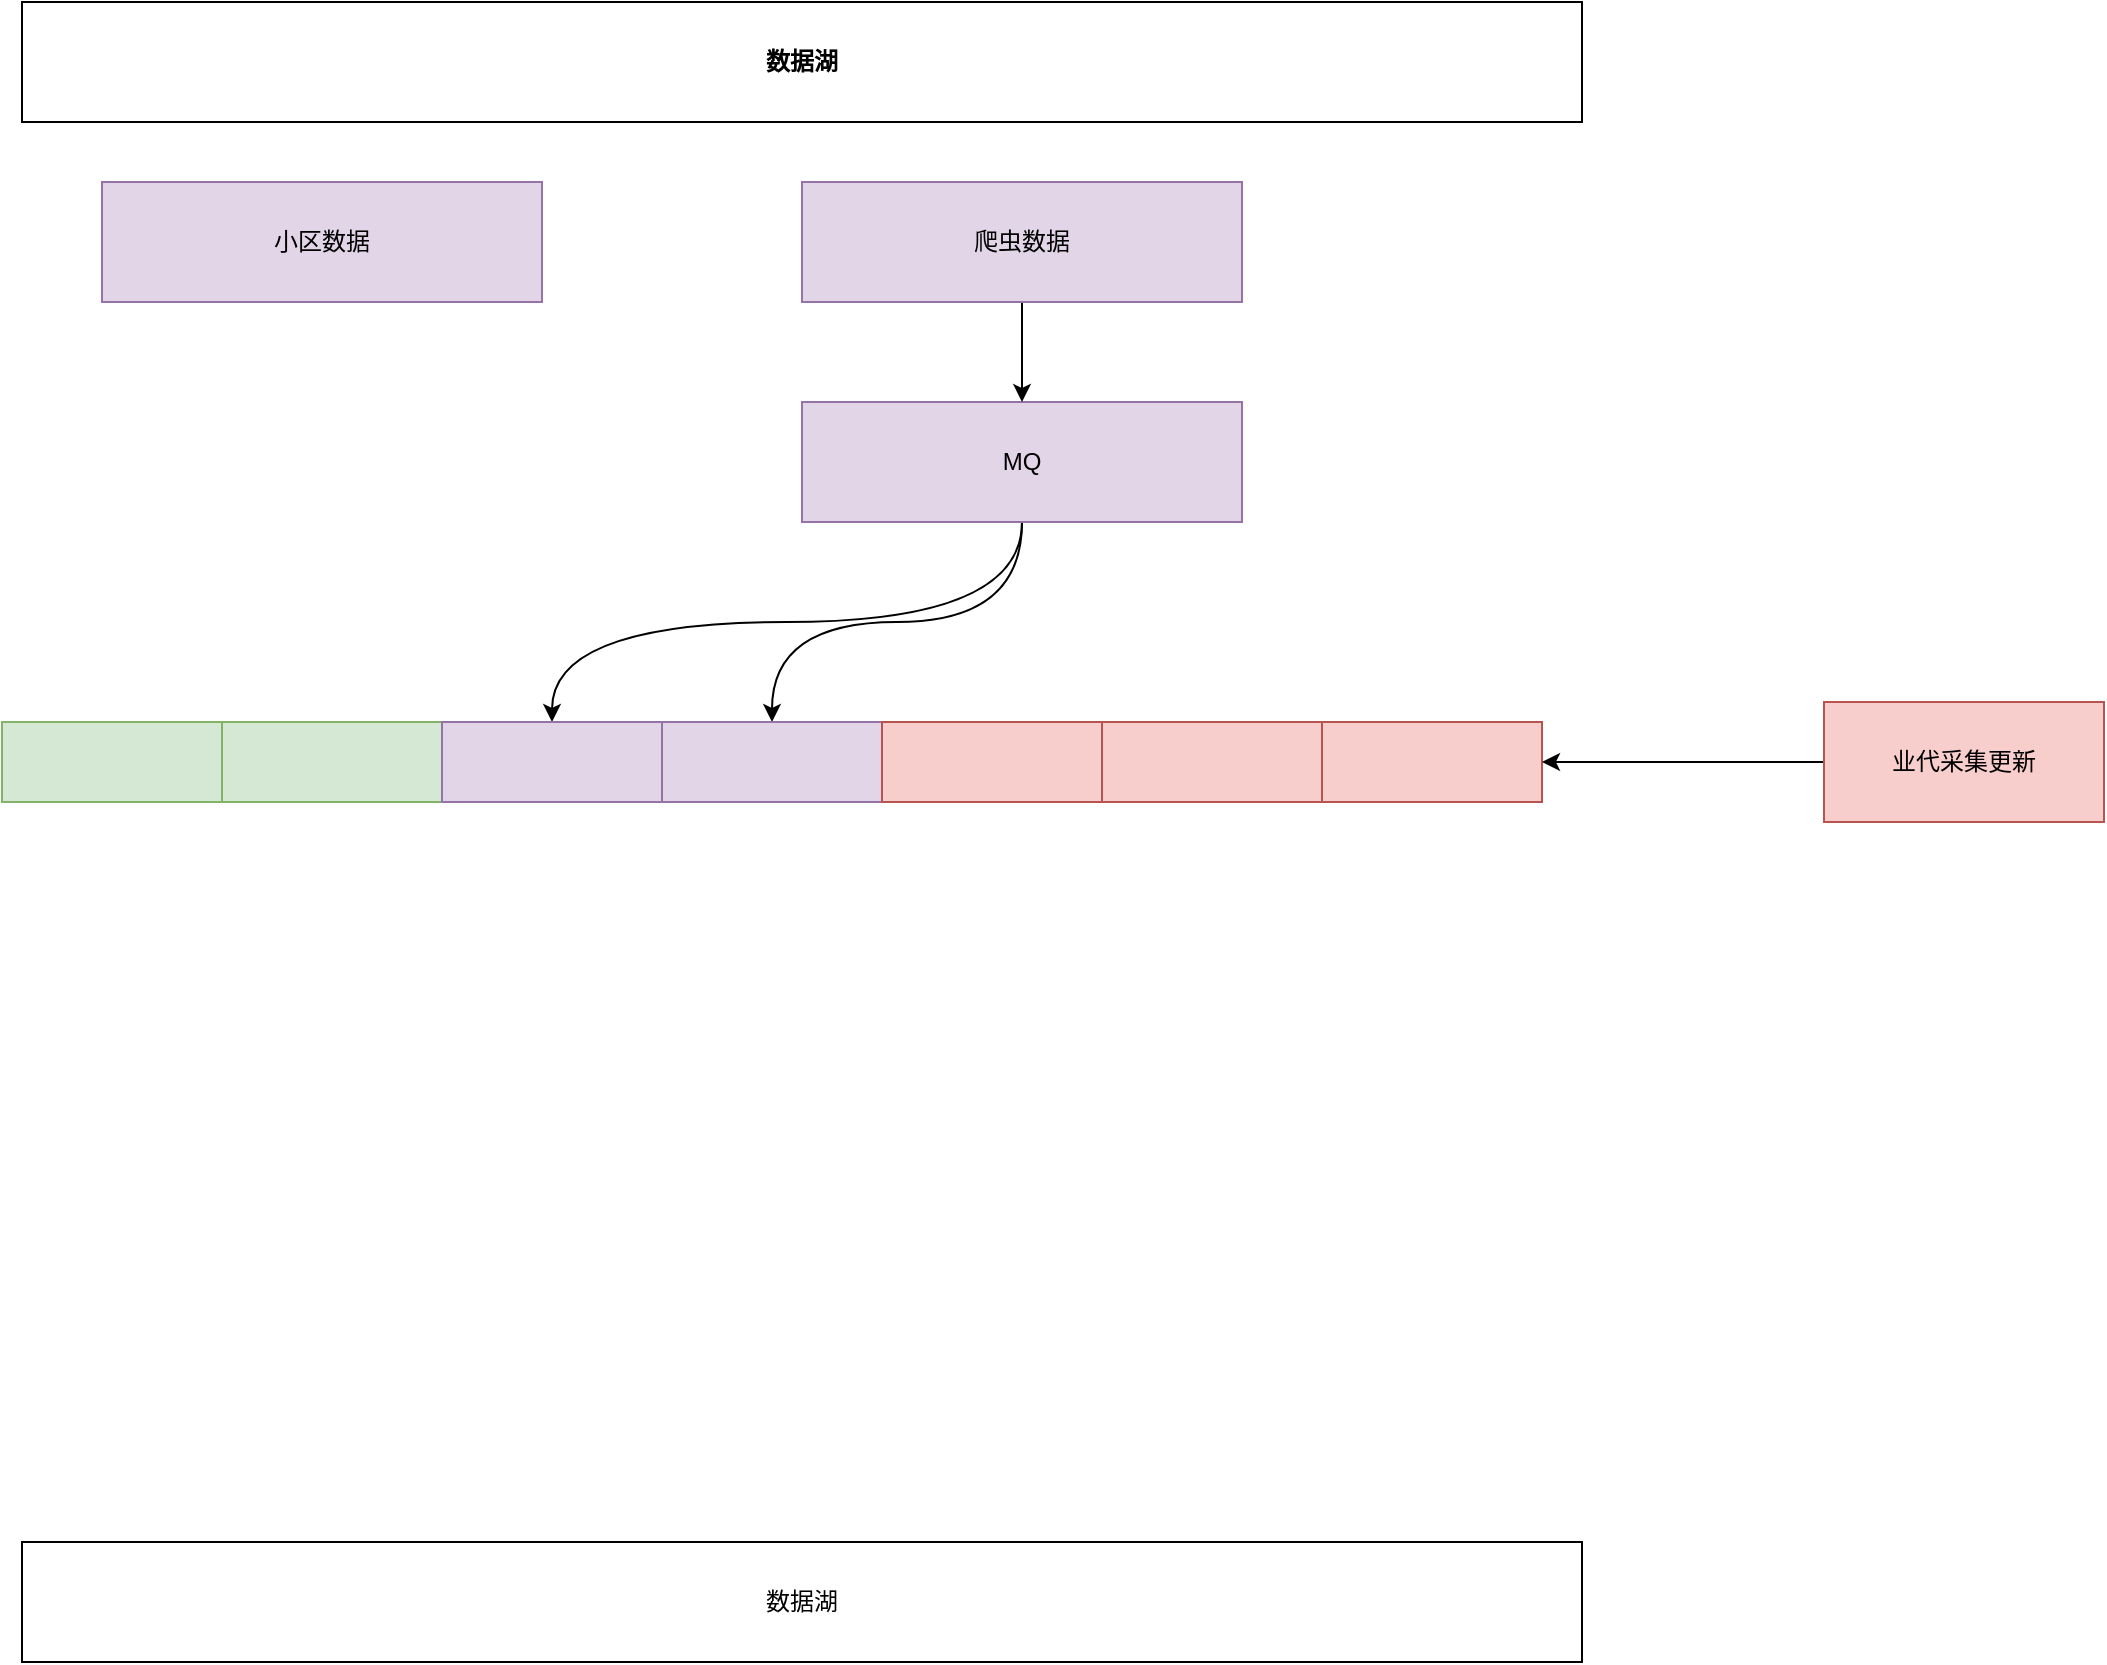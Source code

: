 <mxfile version="24.3.1" type="github">
  <diagram name="第 1 页" id="KoirpwdGwKU8YXgYJDYQ">
    <mxGraphModel dx="1339" dy="825" grid="1" gridSize="10" guides="1" tooltips="1" connect="1" arrows="1" fold="1" page="1" pageScale="1" pageWidth="827" pageHeight="1169" math="0" shadow="0">
      <root>
        <mxCell id="0" />
        <mxCell id="1" parent="0" />
        <mxCell id="y6G738EY8CUwhjNGuCuJ-5" value="数据湖" style="rounded=0;whiteSpace=wrap;html=1;fontStyle=1" vertex="1" parent="1">
          <mxGeometry x="200" y="30" width="780" height="60" as="geometry" />
        </mxCell>
        <mxCell id="y6G738EY8CUwhjNGuCuJ-22" style="edgeStyle=orthogonalEdgeStyle;curved=1;rounded=0;orthogonalLoop=1;jettySize=auto;html=1;exitX=0.5;exitY=1;exitDx=0;exitDy=0;entryX=0.5;entryY=0;entryDx=0;entryDy=0;" edge="1" parent="1" source="y6G738EY8CUwhjNGuCuJ-6" target="y6G738EY8CUwhjNGuCuJ-13">
          <mxGeometry relative="1" as="geometry" />
        </mxCell>
        <mxCell id="y6G738EY8CUwhjNGuCuJ-23" style="edgeStyle=orthogonalEdgeStyle;curved=1;rounded=0;orthogonalLoop=1;jettySize=auto;html=1;exitX=0.5;exitY=1;exitDx=0;exitDy=0;" edge="1" parent="1" source="y6G738EY8CUwhjNGuCuJ-6" target="y6G738EY8CUwhjNGuCuJ-14">
          <mxGeometry relative="1" as="geometry" />
        </mxCell>
        <mxCell id="y6G738EY8CUwhjNGuCuJ-6" value="MQ" style="rounded=0;whiteSpace=wrap;html=1;fillColor=#e1d5e7;strokeColor=#9673a6;" vertex="1" parent="1">
          <mxGeometry x="590" y="230" width="220" height="60" as="geometry" />
        </mxCell>
        <mxCell id="y6G738EY8CUwhjNGuCuJ-7" value="数据湖" style="rounded=0;whiteSpace=wrap;html=1;" vertex="1" parent="1">
          <mxGeometry x="200" y="800" width="780" height="60" as="geometry" />
        </mxCell>
        <mxCell id="y6G738EY8CUwhjNGuCuJ-10" style="edgeStyle=orthogonalEdgeStyle;curved=1;rounded=0;orthogonalLoop=1;jettySize=auto;html=1;exitX=0.5;exitY=1;exitDx=0;exitDy=0;entryX=0.5;entryY=0;entryDx=0;entryDy=0;" edge="1" parent="1" source="y6G738EY8CUwhjNGuCuJ-8" target="y6G738EY8CUwhjNGuCuJ-6">
          <mxGeometry relative="1" as="geometry" />
        </mxCell>
        <mxCell id="y6G738EY8CUwhjNGuCuJ-8" value="爬虫数据" style="rounded=0;whiteSpace=wrap;html=1;fillColor=#e1d5e7;strokeColor=#9673a6;" vertex="1" parent="1">
          <mxGeometry x="590" y="120" width="220" height="60" as="geometry" />
        </mxCell>
        <mxCell id="y6G738EY8CUwhjNGuCuJ-9" value="小区数据" style="rounded=0;whiteSpace=wrap;html=1;fillColor=#e1d5e7;strokeColor=#9673a6;" vertex="1" parent="1">
          <mxGeometry x="240" y="120" width="220" height="60" as="geometry" />
        </mxCell>
        <mxCell id="y6G738EY8CUwhjNGuCuJ-11" value="" style="rounded=0;whiteSpace=wrap;html=1;fillColor=#d5e8d4;strokeColor=#82b366;" vertex="1" parent="1">
          <mxGeometry x="190" y="390" width="110" height="40" as="geometry" />
        </mxCell>
        <mxCell id="y6G738EY8CUwhjNGuCuJ-12" value="" style="rounded=0;whiteSpace=wrap;html=1;fillColor=#d5e8d4;strokeColor=#82b366;" vertex="1" parent="1">
          <mxGeometry x="300" y="390" width="110" height="40" as="geometry" />
        </mxCell>
        <mxCell id="y6G738EY8CUwhjNGuCuJ-13" value="" style="rounded=0;whiteSpace=wrap;html=1;fillColor=#e1d5e7;strokeColor=#9673a6;" vertex="1" parent="1">
          <mxGeometry x="410" y="390" width="110" height="40" as="geometry" />
        </mxCell>
        <mxCell id="y6G738EY8CUwhjNGuCuJ-14" value="" style="rounded=0;whiteSpace=wrap;html=1;fillColor=#e1d5e7;strokeColor=#9673a6;" vertex="1" parent="1">
          <mxGeometry x="520" y="390" width="110" height="40" as="geometry" />
        </mxCell>
        <mxCell id="y6G738EY8CUwhjNGuCuJ-15" value="" style="rounded=0;whiteSpace=wrap;html=1;fillColor=#f8cecc;strokeColor=#b85450;" vertex="1" parent="1">
          <mxGeometry x="630" y="390" width="110" height="40" as="geometry" />
        </mxCell>
        <mxCell id="y6G738EY8CUwhjNGuCuJ-16" value="" style="rounded=0;whiteSpace=wrap;html=1;fillColor=#f8cecc;strokeColor=#b85450;" vertex="1" parent="1">
          <mxGeometry x="740" y="390" width="110" height="40" as="geometry" />
        </mxCell>
        <mxCell id="y6G738EY8CUwhjNGuCuJ-17" value="" style="rounded=0;whiteSpace=wrap;html=1;fillColor=#f8cecc;strokeColor=#b85450;" vertex="1" parent="1">
          <mxGeometry x="850" y="390" width="110" height="40" as="geometry" />
        </mxCell>
        <mxCell id="y6G738EY8CUwhjNGuCuJ-21" style="edgeStyle=orthogonalEdgeStyle;curved=1;rounded=0;orthogonalLoop=1;jettySize=auto;html=1;exitX=0;exitY=0.5;exitDx=0;exitDy=0;entryX=1;entryY=0.5;entryDx=0;entryDy=0;" edge="1" parent="1" source="y6G738EY8CUwhjNGuCuJ-20" target="y6G738EY8CUwhjNGuCuJ-17">
          <mxGeometry relative="1" as="geometry" />
        </mxCell>
        <mxCell id="y6G738EY8CUwhjNGuCuJ-20" value="业代采集更新" style="rounded=0;whiteSpace=wrap;html=1;fillColor=#f8cecc;strokeColor=#b85450;" vertex="1" parent="1">
          <mxGeometry x="1101" y="380" width="140" height="60" as="geometry" />
        </mxCell>
      </root>
    </mxGraphModel>
  </diagram>
</mxfile>
